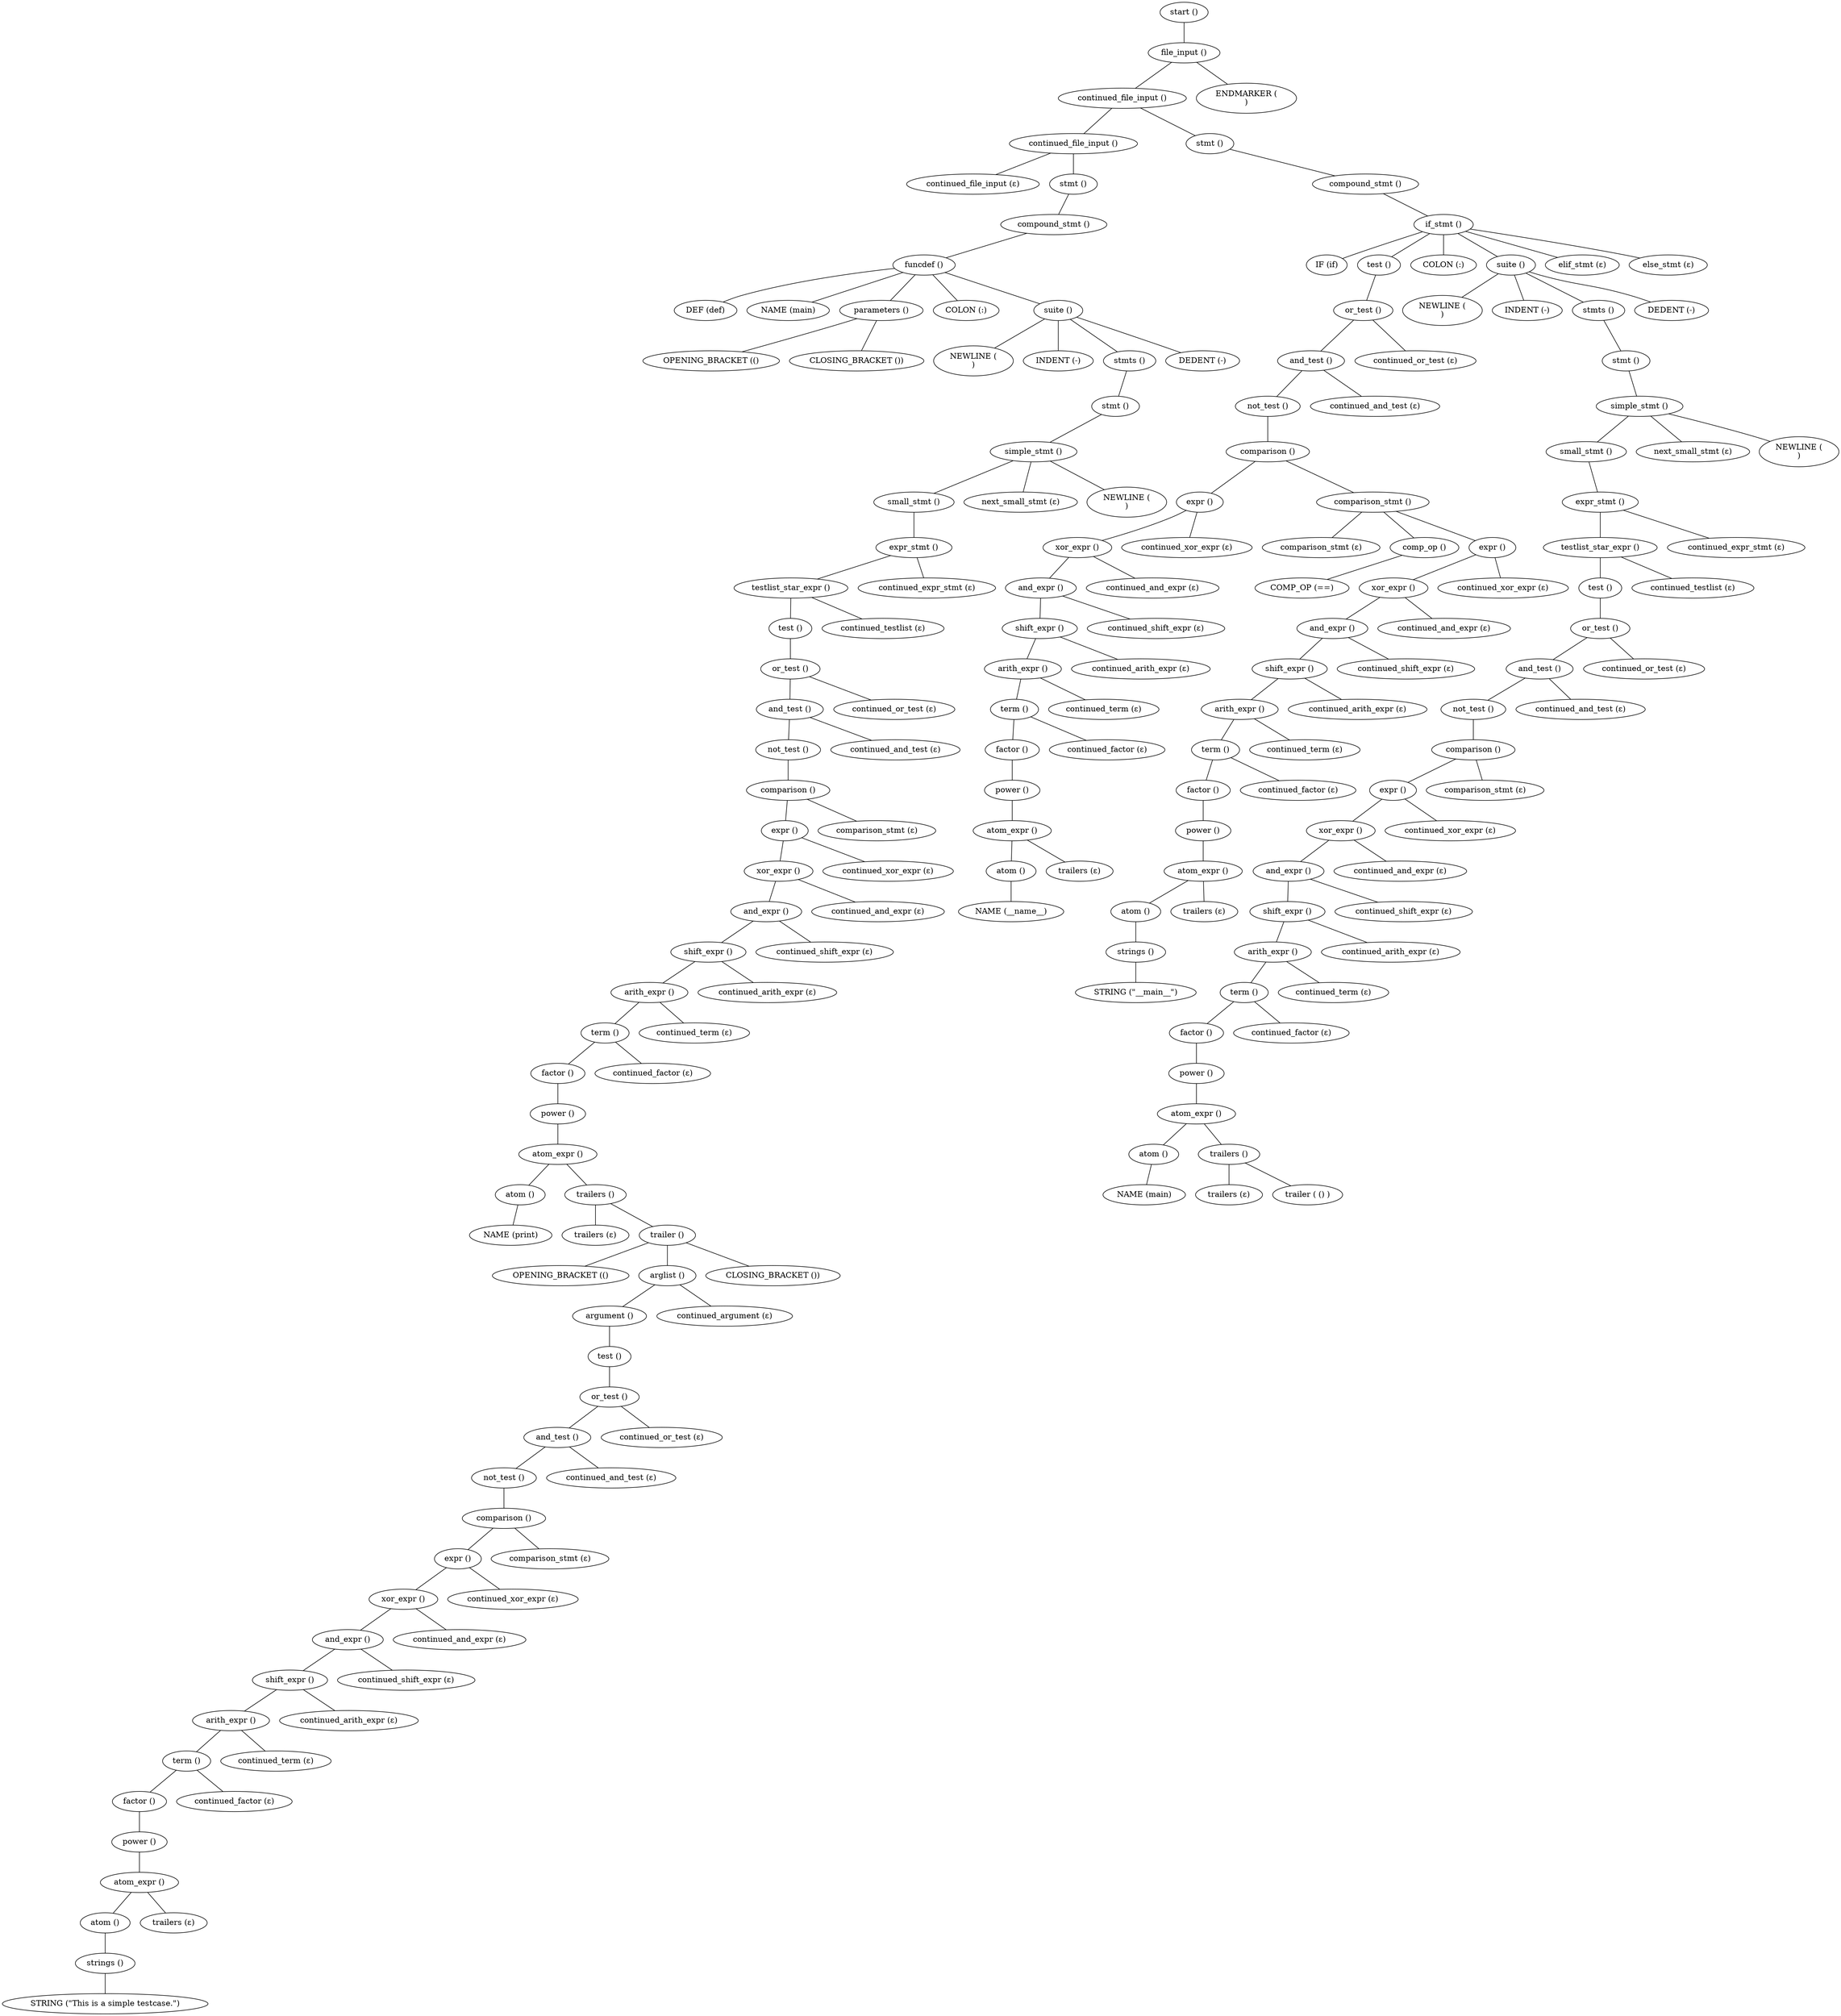 Graph {
node1 [label="start ()"];
node2 [label="file_input ()"];
node3 [label="continued_file_input ()"];
node4 [label="continued_file_input ()"];
node5 [label="continued_file_input (ε)"];
node6 [label="stmt ()"];
node7 [label="compound_stmt ()"];
node8 [label="funcdef ()"];
node9 [label="DEF (def)"];
node10 [label="NAME (main)"];
node11 [label="parameters ()"];
node12 [label="OPENING_BRACKET (()"];
node13 [label="CLOSING_BRACKET ())"];
node14 [label="COLON (:)"];
node15 [label="suite ()"];
node16 [label="NEWLINE (
)"];
node17 [label="INDENT (-)"];
node18 [label="stmts ()"];
node19 [label="stmt ()"];
node20 [label="simple_stmt ()"];
node21 [label="small_stmt ()"];
node22 [label="expr_stmt ()"];
node23 [label="testlist_star_expr ()"];
node24 [label="test ()"];
node25 [label="or_test ()"];
node26 [label="and_test ()"];
node27 [label="not_test ()"];
node28 [label="comparison ()"];
node29 [label="expr ()"];
node30 [label="xor_expr ()"];
node31 [label="and_expr ()"];
node32 [label="shift_expr ()"];
node33 [label="arith_expr ()"];
node34 [label="term ()"];
node35 [label="factor ()"];
node36 [label="power ()"];
node37 [label="atom_expr ()"];
node38 [label="atom ()"];
node39 [label="NAME (print)"];
node40 [label="trailers ()"];
node41 [label="trailers (ε)"];
node42 [label="trailer ()"];
node43 [label="OPENING_BRACKET (()"];
node44 [label="arglist ()"];
node45 [label="argument ()"];
node46 [label="test ()"];
node47 [label="or_test ()"];
node48 [label="and_test ()"];
node49 [label="not_test ()"];
node50 [label="comparison ()"];
node51 [label="expr ()"];
node52 [label="xor_expr ()"];
node53 [label="and_expr ()"];
node54 [label="shift_expr ()"];
node55 [label="arith_expr ()"];
node56 [label="term ()"];
node57 [label="factor ()"];
node58 [label="power ()"];
node59 [label="atom_expr ()"];
node60 [label="atom ()"];
node61 [label="strings ()"];
node62 [label="STRING (&quot;This is a simple testcase.&quot;)"];
node63 [label="trailers (ε)"];
node64 [label="continued_factor (ε)"];
node65 [label="continued_term (ε)"];
node66 [label="continued_arith_expr (ε)"];
node67 [label="continued_shift_expr (ε)"];
node68 [label="continued_and_expr (ε)"];
node69 [label="continued_xor_expr (ε)"];
node70 [label="comparison_stmt (ε)"];
node71 [label="continued_and_test (ε)"];
node72 [label="continued_or_test (ε)"];
node73 [label="continued_argument (ε)"];
node74 [label="CLOSING_BRACKET ())"];
node75 [label="continued_factor (ε)"];
node76 [label="continued_term (ε)"];
node77 [label="continued_arith_expr (ε)"];
node78 [label="continued_shift_expr (ε)"];
node79 [label="continued_and_expr (ε)"];
node80 [label="continued_xor_expr (ε)"];
node81 [label="comparison_stmt (ε)"];
node82 [label="continued_and_test (ε)"];
node83 [label="continued_or_test (ε)"];
node84 [label="continued_testlist (ε)"];
node85 [label="continued_expr_stmt (ε)"];
node86 [label="next_small_stmt (ε)"];
node87 [label="NEWLINE (
)"];
node88 [label="DEDENT (-)"];
node89 [label="stmt ()"];
node90 [label="compound_stmt ()"];
node91 [label="if_stmt ()"];
node92 [label="IF (if)"];
node93 [label="test ()"];
node94 [label="or_test ()"];
node95 [label="and_test ()"];
node96 [label="not_test ()"];
node97 [label="comparison ()"];
node98 [label="expr ()"];
node99 [label="xor_expr ()"];
node100 [label="and_expr ()"];
node101 [label="shift_expr ()"];
node102 [label="arith_expr ()"];
node103 [label="term ()"];
node104 [label="factor ()"];
node105 [label="power ()"];
node106 [label="atom_expr ()"];
node107 [label="atom ()"];
node108 [label="NAME (__name__)"];
node109 [label="trailers (ε)"];
node110 [label="continued_factor (ε)"];
node111 [label="continued_term (ε)"];
node112 [label="continued_arith_expr (ε)"];
node113 [label="continued_shift_expr (ε)"];
node114 [label="continued_and_expr (ε)"];
node115 [label="continued_xor_expr (ε)"];
node116 [label="comparison_stmt ()"];
node117 [label="comparison_stmt (ε)"];
node118 [label="comp_op ()"];
node119 [label="COMP_OP (==)"];
node120 [label="expr ()"];
node121 [label="xor_expr ()"];
node122 [label="and_expr ()"];
node123 [label="shift_expr ()"];
node124 [label="arith_expr ()"];
node125 [label="term ()"];
node126 [label="factor ()"];
node127 [label="power ()"];
node128 [label="atom_expr ()"];
node129 [label="atom ()"];
node130 [label="strings ()"];
node131 [label="STRING (&quot;__main__&quot;)"];
node132 [label="trailers (ε)"];
node133 [label="continued_factor (ε)"];
node134 [label="continued_term (ε)"];
node135 [label="continued_arith_expr (ε)"];
node136 [label="continued_shift_expr (ε)"];
node137 [label="continued_and_expr (ε)"];
node138 [label="continued_xor_expr (ε)"];
node139 [label="continued_and_test (ε)"];
node140 [label="continued_or_test (ε)"];
node141 [label="COLON (:)"];
node142 [label="suite ()"];
node143 [label="NEWLINE (
)"];
node144 [label="INDENT (-)"];
node145 [label="stmts ()"];
node146 [label="stmt ()"];
node147 [label="simple_stmt ()"];
node148 [label="small_stmt ()"];
node149 [label="expr_stmt ()"];
node150 [label="testlist_star_expr ()"];
node151 [label="test ()"];
node152 [label="or_test ()"];
node153 [label="and_test ()"];
node154 [label="not_test ()"];
node155 [label="comparison ()"];
node156 [label="expr ()"];
node157 [label="xor_expr ()"];
node158 [label="and_expr ()"];
node159 [label="shift_expr ()"];
node160 [label="arith_expr ()"];
node161 [label="term ()"];
node162 [label="factor ()"];
node163 [label="power ()"];
node164 [label="atom_expr ()"];
node165 [label="atom ()"];
node166 [label="NAME (main)"];
node167 [label="trailers ()"];
node168 [label="trailers (ε)"];
node169 [label="trailer ( () )"];
node170 [label="continued_factor (ε)"];
node171 [label="continued_term (ε)"];
node172 [label="continued_arith_expr (ε)"];
node173 [label="continued_shift_expr (ε)"];
node174 [label="continued_and_expr (ε)"];
node175 [label="continued_xor_expr (ε)"];
node176 [label="comparison_stmt (ε)"];
node177 [label="continued_and_test (ε)"];
node178 [label="continued_or_test (ε)"];
node179 [label="continued_testlist (ε)"];
node180 [label="continued_expr_stmt (ε)"];
node181 [label="next_small_stmt (ε)"];
node182 [label="NEWLINE (
)"];
node183 [label="DEDENT (-)"];
node184 [label="elif_stmt (ε)"];
node185 [label="else_stmt (ε)"];
node186 [label="ENDMARKER (
)"];

node1 -- node2;
node2 -- node3;
node3 -- node4;
node4 -- node5;
node4 -- node6;
node6 -- node7;
node7 -- node8;
node8 -- node9;
node8 -- node10;
node8 -- node11;
node11 -- node12;
node11 -- node13;
node8 -- node14;
node8 -- node15;
node15 -- node16;
node15 -- node17;
node15 -- node18;
node18 -- node19;
node19 -- node20;
node20 -- node21;
node21 -- node22;
node22 -- node23;
node23 -- node24;
node24 -- node25;
node25 -- node26;
node26 -- node27;
node27 -- node28;
node28 -- node29;
node29 -- node30;
node30 -- node31;
node31 -- node32;
node32 -- node33;
node33 -- node34;
node34 -- node35;
node35 -- node36;
node36 -- node37;
node37 -- node38;
node38 -- node39;
node37 -- node40;
node40 -- node41;
node40 -- node42;
node42 -- node43;
node42 -- node44;
node44 -- node45;
node45 -- node46;
node46 -- node47;
node47 -- node48;
node48 -- node49;
node49 -- node50;
node50 -- node51;
node51 -- node52;
node52 -- node53;
node53 -- node54;
node54 -- node55;
node55 -- node56;
node56 -- node57;
node57 -- node58;
node58 -- node59;
node59 -- node60;
node60 -- node61;
node61 -- node62;
node59 -- node63;
node56 -- node64;
node55 -- node65;
node54 -- node66;
node53 -- node67;
node52 -- node68;
node51 -- node69;
node50 -- node70;
node48 -- node71;
node47 -- node72;
node44 -- node73;
node42 -- node74;
node34 -- node75;
node33 -- node76;
node32 -- node77;
node31 -- node78;
node30 -- node79;
node29 -- node80;
node28 -- node81;
node26 -- node82;
node25 -- node83;
node23 -- node84;
node22 -- node85;
node20 -- node86;
node20 -- node87;
node15 -- node88;
node3 -- node89;
node89 -- node90;
node90 -- node91;
node91 -- node92;
node91 -- node93;
node93 -- node94;
node94 -- node95;
node95 -- node96;
node96 -- node97;
node97 -- node98;
node98 -- node99;
node99 -- node100;
node100 -- node101;
node101 -- node102;
node102 -- node103;
node103 -- node104;
node104 -- node105;
node105 -- node106;
node106 -- node107;
node107 -- node108;
node106 -- node109;
node103 -- node110;
node102 -- node111;
node101 -- node112;
node100 -- node113;
node99 -- node114;
node98 -- node115;
node97 -- node116;
node116 -- node117;
node116 -- node118;
node118 -- node119;
node116 -- node120;
node120 -- node121;
node121 -- node122;
node122 -- node123;
node123 -- node124;
node124 -- node125;
node125 -- node126;
node126 -- node127;
node127 -- node128;
node128 -- node129;
node129 -- node130;
node130 -- node131;
node128 -- node132;
node125 -- node133;
node124 -- node134;
node123 -- node135;
node122 -- node136;
node121 -- node137;
node120 -- node138;
node95 -- node139;
node94 -- node140;
node91 -- node141;
node91 -- node142;
node142 -- node143;
node142 -- node144;
node142 -- node145;
node145 -- node146;
node146 -- node147;
node147 -- node148;
node148 -- node149;
node149 -- node150;
node150 -- node151;
node151 -- node152;
node152 -- node153;
node153 -- node154;
node154 -- node155;
node155 -- node156;
node156 -- node157;
node157 -- node158;
node158 -- node159;
node159 -- node160;
node160 -- node161;
node161 -- node162;
node162 -- node163;
node163 -- node164;
node164 -- node165;
node165 -- node166;
node164 -- node167;
node167 -- node168;
node167 -- node169;
node161 -- node170;
node160 -- node171;
node159 -- node172;
node158 -- node173;
node157 -- node174;
node156 -- node175;
node155 -- node176;
node153 -- node177;
node152 -- node178;
node150 -- node179;
node149 -- node180;
node147 -- node181;
node147 -- node182;
node142 -- node183;
node91 -- node184;
node91 -- node185;
node2 -- node186;

}
